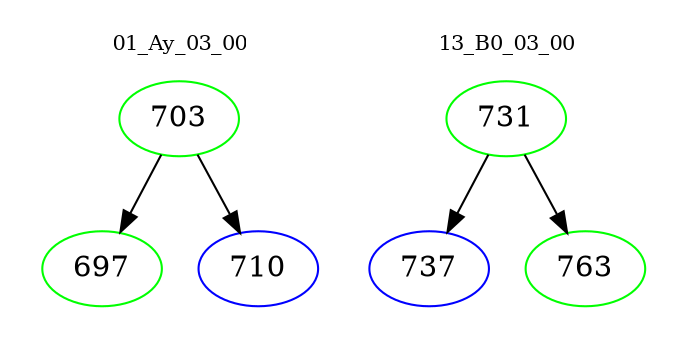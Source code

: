 digraph{
subgraph cluster_0 {
color = white
label = "01_Ay_03_00";
fontsize=10;
T0_703 [label="703", color="green"]
T0_703 -> T0_697 [color="black"]
T0_697 [label="697", color="green"]
T0_703 -> T0_710 [color="black"]
T0_710 [label="710", color="blue"]
}
subgraph cluster_1 {
color = white
label = "13_B0_03_00";
fontsize=10;
T1_731 [label="731", color="green"]
T1_731 -> T1_737 [color="black"]
T1_737 [label="737", color="blue"]
T1_731 -> T1_763 [color="black"]
T1_763 [label="763", color="green"]
}
}
